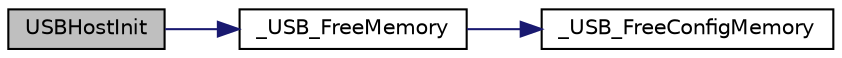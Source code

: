 digraph "USBHostInit"
{
  edge [fontname="Helvetica",fontsize="10",labelfontname="Helvetica",labelfontsize="10"];
  node [fontname="Helvetica",fontsize="10",shape=record];
  rankdir="LR";
  Node1 [label="USBHostInit",height=0.2,width=0.4,color="black", fillcolor="grey75", style="filled", fontcolor="black"];
  Node1 -> Node2 [color="midnightblue",fontsize="10",style="solid",fontname="Helvetica"];
  Node2 [label="_USB_FreeMemory",height=0.2,width=0.4,color="black", fillcolor="white", style="filled",URL="$usb__host_8c.html#a8c13e2fa7ede47dbb056434cb0454c46"];
  Node2 -> Node3 [color="midnightblue",fontsize="10",style="solid",fontname="Helvetica"];
  Node3 [label="_USB_FreeConfigMemory",height=0.2,width=0.4,color="black", fillcolor="white", style="filled",URL="$usb__host_8c.html#a3850a650ddf79c11a4d8c30da5e84117"];
}
